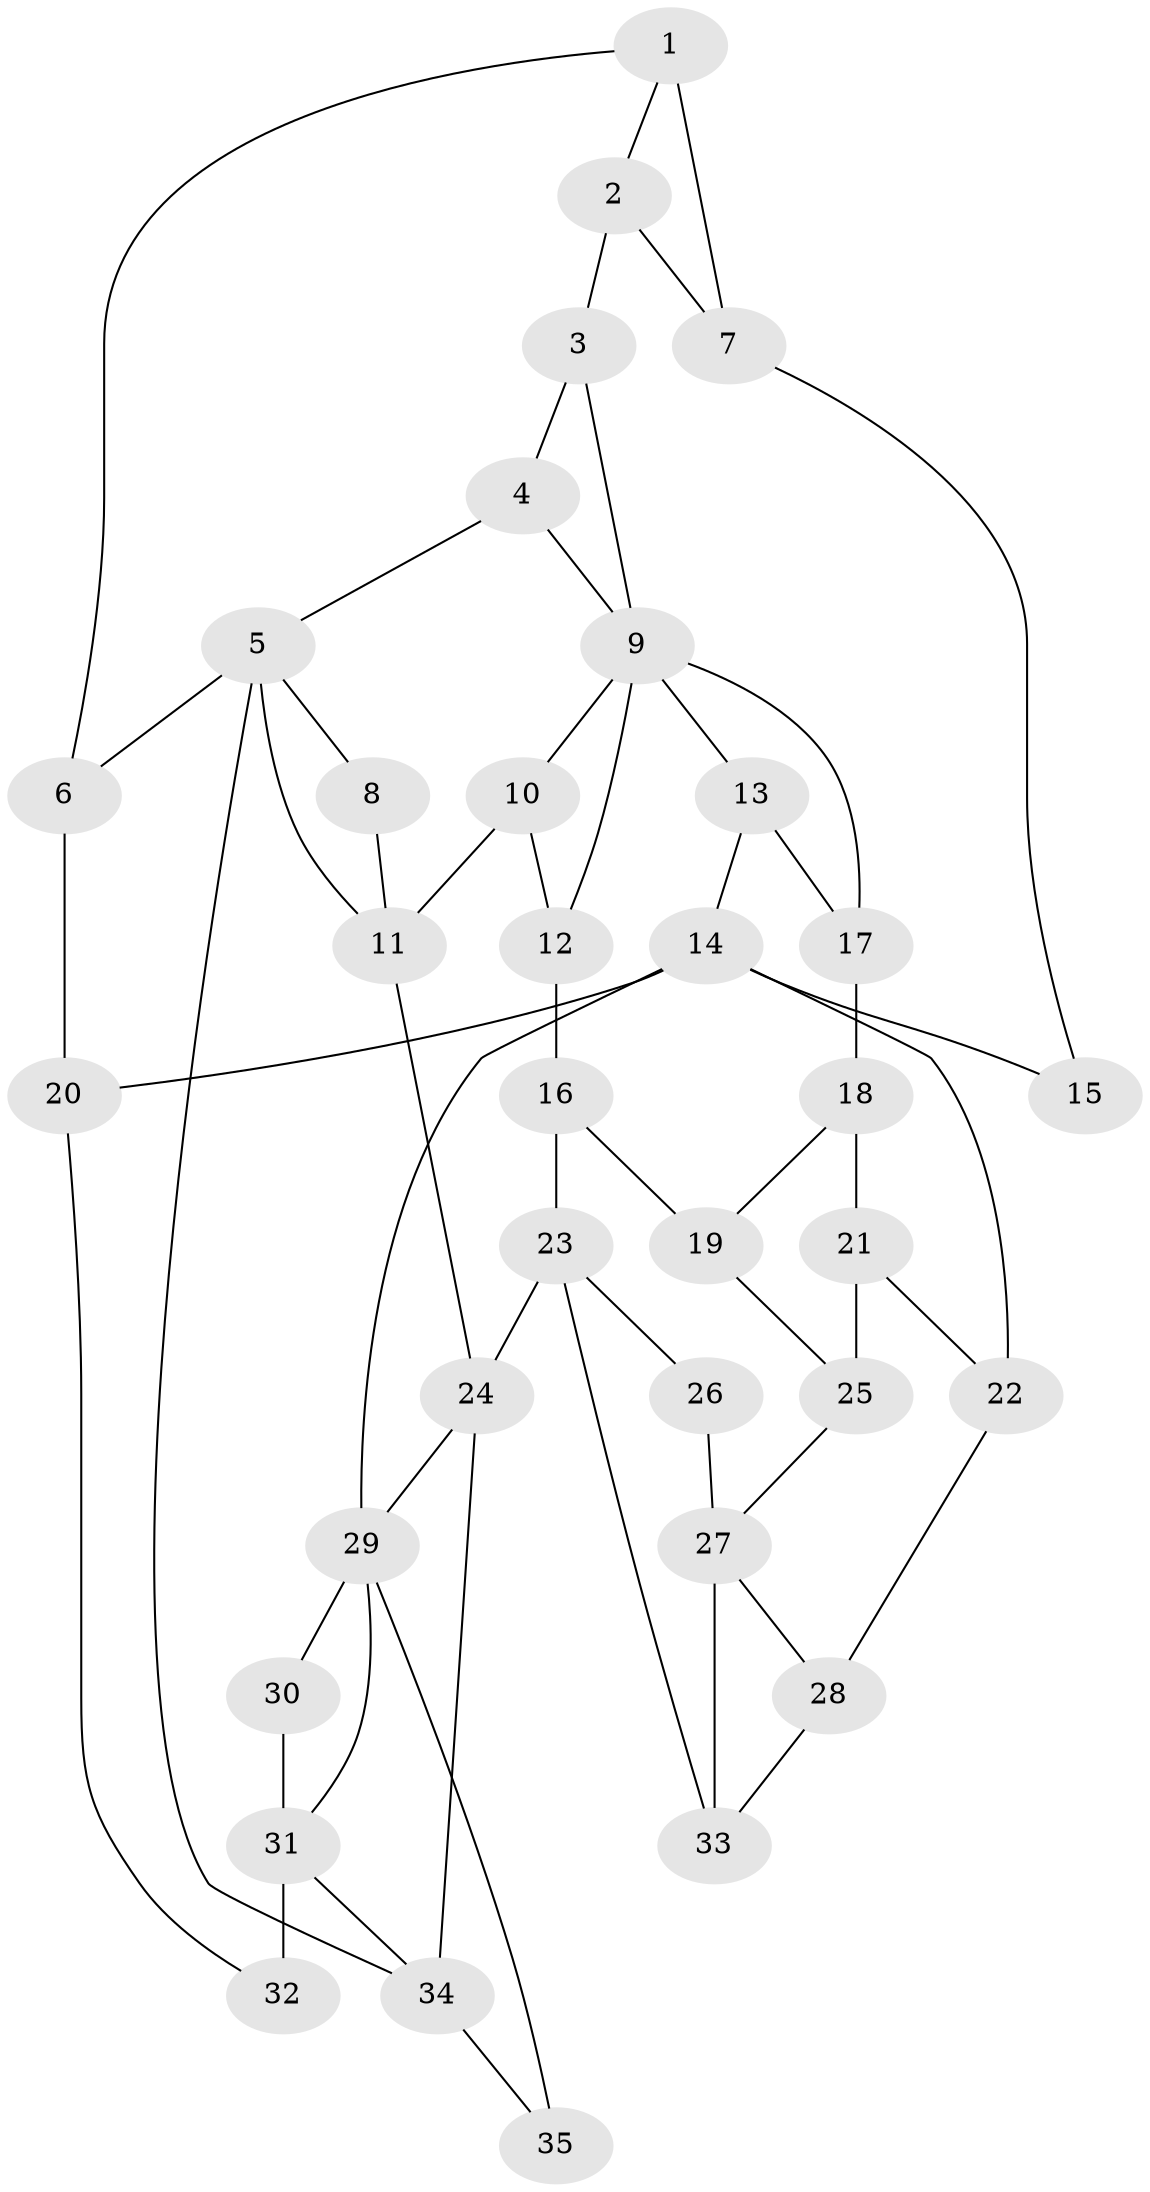 // original degree distribution, {3: 0.04285714285714286, 4: 0.22857142857142856, 5: 0.5, 6: 0.22857142857142856}
// Generated by graph-tools (version 1.1) at 2025/54/03/04/25 22:54:26]
// undirected, 35 vertices, 57 edges
graph export_dot {
  node [color=gray90,style=filled];
  1;
  2;
  3;
  4;
  5;
  6;
  7;
  8;
  9;
  10;
  11;
  12;
  13;
  14;
  15;
  16;
  17;
  18;
  19;
  20;
  21;
  22;
  23;
  24;
  25;
  26;
  27;
  28;
  29;
  30;
  31;
  32;
  33;
  34;
  35;
  1 -- 2 [weight=1.0];
  1 -- 6 [weight=1.0];
  1 -- 7 [weight=2.0];
  2 -- 3 [weight=1.0];
  2 -- 7 [weight=1.0];
  3 -- 4 [weight=1.0];
  3 -- 9 [weight=1.0];
  4 -- 5 [weight=1.0];
  4 -- 9 [weight=1.0];
  5 -- 6 [weight=1.0];
  5 -- 8 [weight=1.0];
  5 -- 11 [weight=1.0];
  5 -- 34 [weight=1.0];
  6 -- 20 [weight=1.0];
  7 -- 15 [weight=1.0];
  8 -- 11 [weight=1.0];
  9 -- 10 [weight=1.0];
  9 -- 12 [weight=1.0];
  9 -- 13 [weight=1.0];
  9 -- 17 [weight=1.0];
  10 -- 11 [weight=1.0];
  10 -- 12 [weight=2.0];
  11 -- 24 [weight=1.0];
  12 -- 16 [weight=2.0];
  13 -- 14 [weight=1.0];
  13 -- 17 [weight=1.0];
  14 -- 15 [weight=2.0];
  14 -- 20 [weight=1.0];
  14 -- 22 [weight=1.0];
  14 -- 29 [weight=1.0];
  16 -- 19 [weight=1.0];
  16 -- 23 [weight=2.0];
  17 -- 18 [weight=4.0];
  18 -- 19 [weight=1.0];
  18 -- 21 [weight=1.0];
  19 -- 25 [weight=1.0];
  20 -- 32 [weight=1.0];
  21 -- 22 [weight=1.0];
  21 -- 25 [weight=1.0];
  22 -- 28 [weight=1.0];
  23 -- 24 [weight=2.0];
  23 -- 26 [weight=1.0];
  23 -- 33 [weight=1.0];
  24 -- 29 [weight=1.0];
  24 -- 34 [weight=1.0];
  25 -- 27 [weight=1.0];
  26 -- 27 [weight=2.0];
  27 -- 28 [weight=1.0];
  27 -- 33 [weight=2.0];
  28 -- 33 [weight=1.0];
  29 -- 30 [weight=1.0];
  29 -- 31 [weight=1.0];
  29 -- 35 [weight=2.0];
  30 -- 31 [weight=2.0];
  31 -- 32 [weight=2.0];
  31 -- 34 [weight=1.0];
  34 -- 35 [weight=1.0];
}
